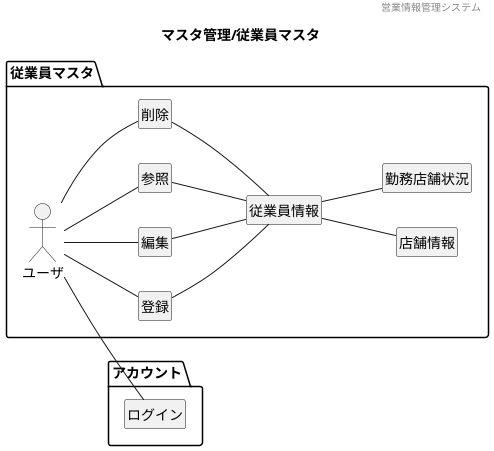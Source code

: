 @startuml images/マスタ管理/従業員マスタ
' ヘッダー
header 営業情報管理システム
' タイトル
title マスタ管理/従業員マスタ
' 
hide circle
' 
hide method
hide members
left to right direction

package "アカウント"{
    class "ログイン"
}

package "従業員マスタ"{
    mix_actor "ユーザ"
    class "登録"
    class "編集"
    class "参照"
    class "削除"
    class "従業員情報"
    class "店舗情報"
    class "勤務店舗状況"

    "ユーザ" -- "参照"
    "ユーザ" -- "登録"
    "ユーザ" -- "編集"
    "ユーザ" -- "削除"
    "参照" -- "従業員情報"
    "登録" -- "従業員情報"
    "編集" -- "従業員情報"
    "削除" -- "従業員情報"
    "従業員情報" -- "店舗情報"
    "従業員情報" -- "勤務店舗状況"
}

"ユーザ" -- "ログイン"





@enduml